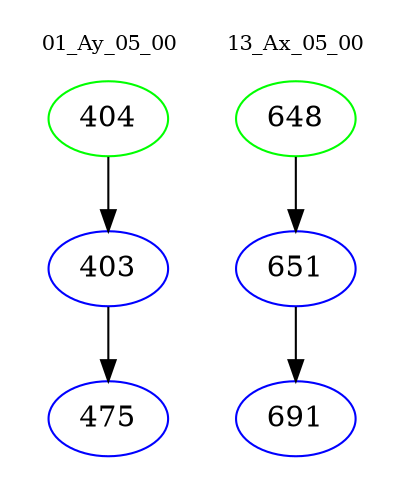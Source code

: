 digraph{
subgraph cluster_0 {
color = white
label = "01_Ay_05_00";
fontsize=10;
T0_404 [label="404", color="green"]
T0_404 -> T0_403 [color="black"]
T0_403 [label="403", color="blue"]
T0_403 -> T0_475 [color="black"]
T0_475 [label="475", color="blue"]
}
subgraph cluster_1 {
color = white
label = "13_Ax_05_00";
fontsize=10;
T1_648 [label="648", color="green"]
T1_648 -> T1_651 [color="black"]
T1_651 [label="651", color="blue"]
T1_651 -> T1_691 [color="black"]
T1_691 [label="691", color="blue"]
}
}
